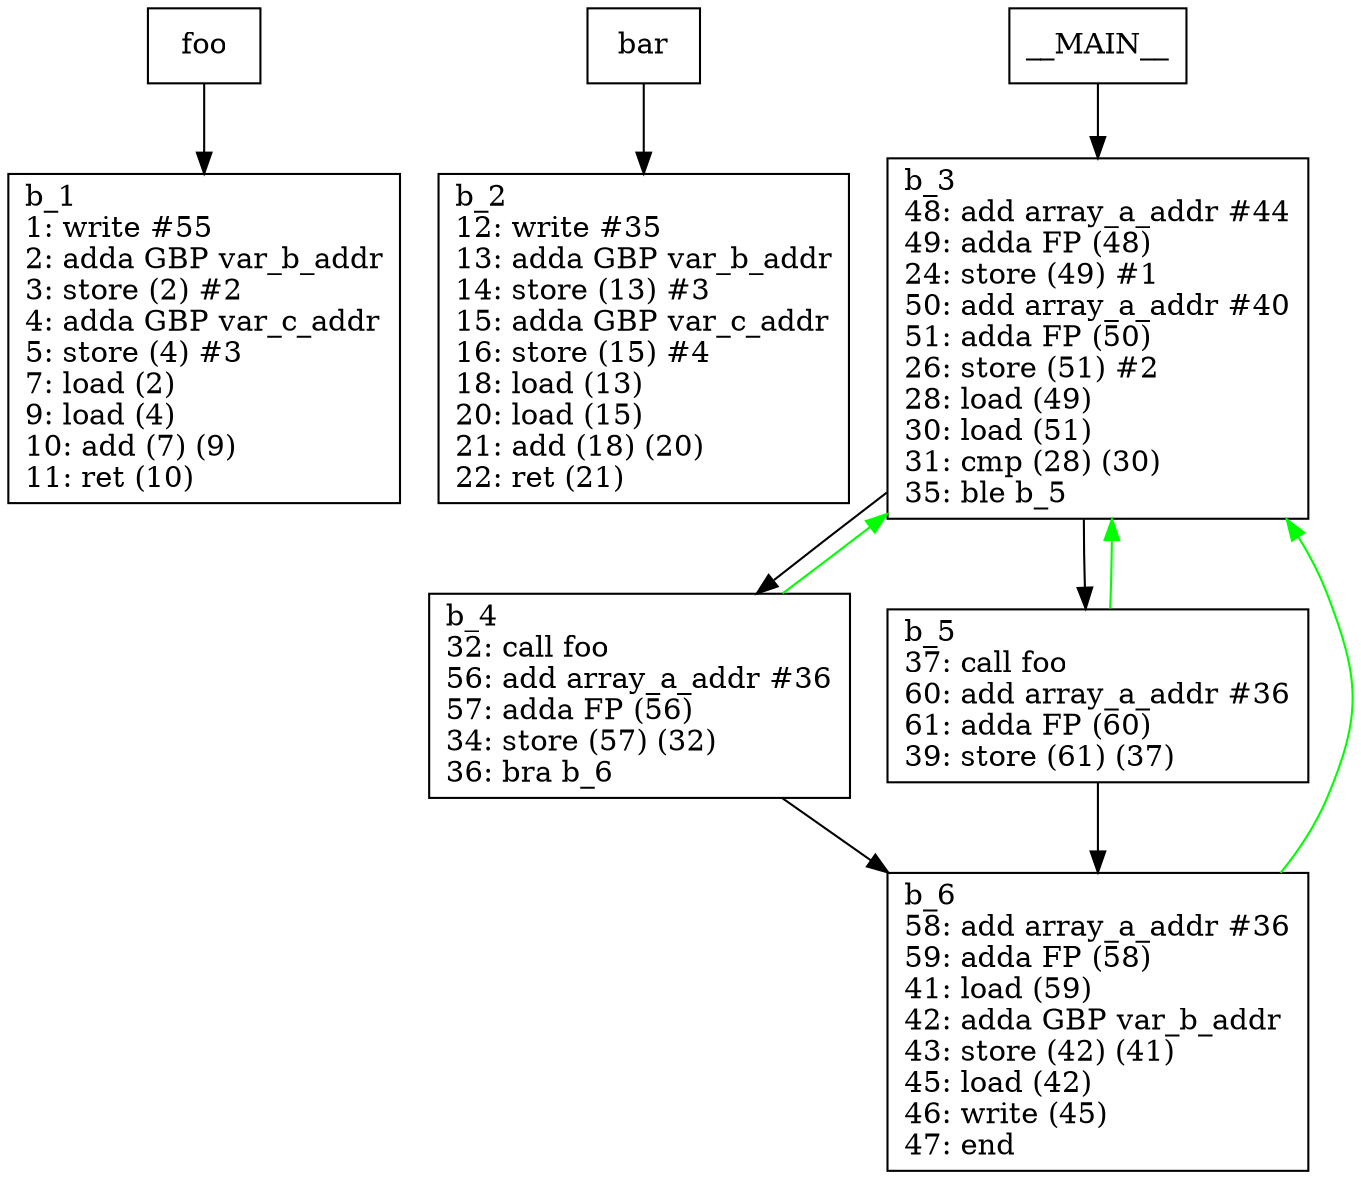 digraph Computation {
node [shape=box];
foo -> b_1;
b_1 [label="b_1\l1: write #55\l2: adda GBP var_b_addr\l3: store (2) #2\l4: adda GBP var_c_addr\l5: store (4) #3\l7: load (2)\l9: load (4)\l10: add (7) (9)\l11: ret (10)\l"]
bar -> b_2;
b_2 [label="b_2\l12: write #35\l13: adda GBP var_b_addr\l14: store (13) #3\l15: adda GBP var_c_addr\l16: store (15) #4\l18: load (13)\l20: load (15)\l21: add (18) (20)\l22: ret (21)\l"]
__MAIN__ -> b_3;
b_3 [label="b_3\l48: add array_a_addr #44\l49: adda FP (48)\l24: store (49) #1\l50: add array_a_addr #40\l51: adda FP (50)\l26: store (51) #2\l28: load (49)\l30: load (51)\l31: cmp (28) (30)\l35: ble b_5\l"]
b_3 -> b_4;
b_4 [label="b_4\l32: call foo\l56: add array_a_addr #36\l57: adda FP (56)\l34: store (57) (32)\l36: bra b_6\l"]
b_4 -> b_6;
b_6 [label="b_6\l58: add array_a_addr #36\l59: adda FP (58)\l41: load (59)\l42: adda GBP var_b_addr\l43: store (42) (41)\l45: load (42)\l46: write (45)\l47: end\l"]
b_6 -> b_3[color="green"];
b_4 -> b_3[color="green"];
b_3 -> b_5;
b_5 [label="b_5\l37: call foo\l60: add array_a_addr #36\l61: adda FP (60)\l39: store (61) (37)\l"]
b_5 -> b_6;
b_5 -> b_3[color="green"];
}
